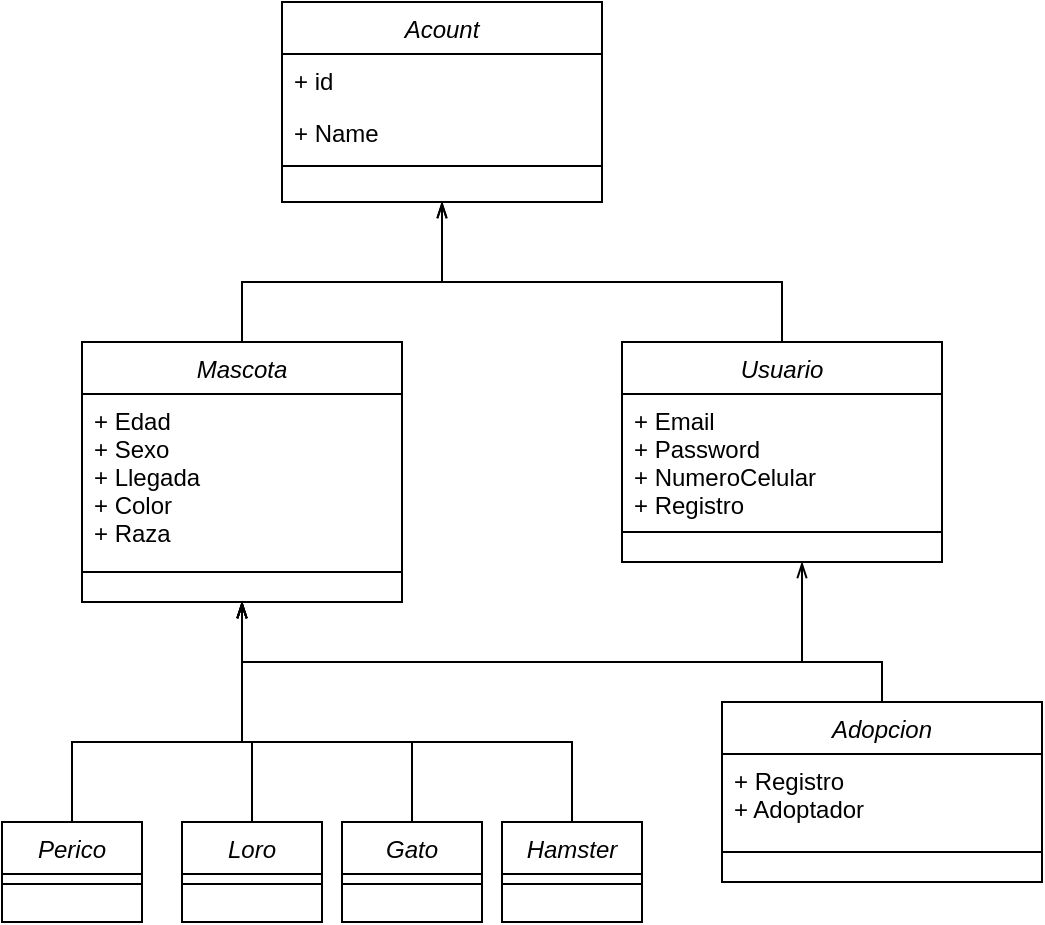 <mxfile version="16.5.3" type="device"><diagram id="C5RBs43oDa-KdzZeNtuy" name="Page-1"><mxGraphModel dx="852" dy="357" grid="1" gridSize="10" guides="1" tooltips="1" connect="1" arrows="1" fold="1" page="1" pageScale="1" pageWidth="827" pageHeight="1169" math="0" shadow="0"><root><mxCell id="WIyWlLk6GJQsqaUBKTNV-0"/><mxCell id="WIyWlLk6GJQsqaUBKTNV-1" parent="WIyWlLk6GJQsqaUBKTNV-0"/><mxCell id="zkfFHV4jXpPFQw0GAbJ--0" value="Acount" style="swimlane;fontStyle=2;align=center;verticalAlign=top;childLayout=stackLayout;horizontal=1;startSize=26;horizontalStack=0;resizeParent=1;resizeLast=0;collapsible=1;marginBottom=0;rounded=0;shadow=0;strokeWidth=1;" parent="WIyWlLk6GJQsqaUBKTNV-1" vertex="1"><mxGeometry x="180" y="70" width="160" height="100" as="geometry"><mxRectangle x="230" y="140" width="160" height="26" as="alternateBounds"/></mxGeometry></mxCell><mxCell id="zkfFHV4jXpPFQw0GAbJ--1" value="+ id" style="text;align=left;verticalAlign=top;spacingLeft=4;spacingRight=4;overflow=hidden;rotatable=0;points=[[0,0.5],[1,0.5]];portConstraint=eastwest;" parent="zkfFHV4jXpPFQw0GAbJ--0" vertex="1"><mxGeometry y="26" width="160" height="26" as="geometry"/></mxCell><mxCell id="zkfFHV4jXpPFQw0GAbJ--2" value="+ Name" style="text;align=left;verticalAlign=top;spacingLeft=4;spacingRight=4;overflow=hidden;rotatable=0;points=[[0,0.5],[1,0.5]];portConstraint=eastwest;rounded=0;shadow=0;html=0;" parent="zkfFHV4jXpPFQw0GAbJ--0" vertex="1"><mxGeometry y="52" width="160" height="26" as="geometry"/></mxCell><mxCell id="zkfFHV4jXpPFQw0GAbJ--4" value="" style="line;html=1;strokeWidth=1;align=left;verticalAlign=middle;spacingTop=-1;spacingLeft=3;spacingRight=3;rotatable=0;labelPosition=right;points=[];portConstraint=eastwest;" parent="zkfFHV4jXpPFQw0GAbJ--0" vertex="1"><mxGeometry y="78" width="160" height="8" as="geometry"/></mxCell><mxCell id="jEHfCiD9AOIDPBLSiPy2-7" style="edgeStyle=orthogonalEdgeStyle;rounded=0;orthogonalLoop=1;jettySize=auto;html=1;entryX=0.5;entryY=1;entryDx=0;entryDy=0;endArrow=openThin;endFill=0;" edge="1" parent="WIyWlLk6GJQsqaUBKTNV-1" source="jEHfCiD9AOIDPBLSiPy2-2" target="zkfFHV4jXpPFQw0GAbJ--0"><mxGeometry relative="1" as="geometry"><Array as="points"><mxPoint x="160" y="210"/><mxPoint x="260" y="210"/></Array></mxGeometry></mxCell><mxCell id="jEHfCiD9AOIDPBLSiPy2-2" value="Mascota" style="swimlane;fontStyle=2;align=center;verticalAlign=top;childLayout=stackLayout;horizontal=1;startSize=26;horizontalStack=0;resizeParent=1;resizeLast=0;collapsible=1;marginBottom=0;rounded=0;shadow=0;strokeWidth=1;" vertex="1" parent="WIyWlLk6GJQsqaUBKTNV-1"><mxGeometry x="80" y="240" width="160" height="130" as="geometry"><mxRectangle x="230" y="140" width="160" height="26" as="alternateBounds"/></mxGeometry></mxCell><mxCell id="jEHfCiD9AOIDPBLSiPy2-4" value="+ Edad&#10;+ Sexo&#10;+ Llegada&#10;+ Color&#10;+ Raza&#10;" style="text;align=left;verticalAlign=top;spacingLeft=4;spacingRight=4;overflow=hidden;rotatable=0;points=[[0,0.5],[1,0.5]];portConstraint=eastwest;rounded=0;shadow=0;html=0;" vertex="1" parent="jEHfCiD9AOIDPBLSiPy2-2"><mxGeometry y="26" width="160" height="84" as="geometry"/></mxCell><mxCell id="jEHfCiD9AOIDPBLSiPy2-5" value="" style="line;html=1;strokeWidth=1;align=left;verticalAlign=middle;spacingTop=-1;spacingLeft=3;spacingRight=3;rotatable=0;labelPosition=right;points=[];portConstraint=eastwest;" vertex="1" parent="jEHfCiD9AOIDPBLSiPy2-2"><mxGeometry y="110" width="160" height="10" as="geometry"/></mxCell><mxCell id="jEHfCiD9AOIDPBLSiPy2-11" style="edgeStyle=orthogonalEdgeStyle;rounded=0;orthogonalLoop=1;jettySize=auto;html=1;endArrow=openThin;endFill=0;" edge="1" parent="WIyWlLk6GJQsqaUBKTNV-1" source="jEHfCiD9AOIDPBLSiPy2-8"><mxGeometry relative="1" as="geometry"><mxPoint x="260.0" y="170" as="targetPoint"/><Array as="points"><mxPoint x="430" y="210"/><mxPoint x="260" y="210"/></Array></mxGeometry></mxCell><mxCell id="jEHfCiD9AOIDPBLSiPy2-8" value="Usuario" style="swimlane;fontStyle=2;align=center;verticalAlign=top;childLayout=stackLayout;horizontal=1;startSize=26;horizontalStack=0;resizeParent=1;resizeLast=0;collapsible=1;marginBottom=0;rounded=0;shadow=0;strokeWidth=1;" vertex="1" parent="WIyWlLk6GJQsqaUBKTNV-1"><mxGeometry x="350" y="240" width="160" height="110" as="geometry"><mxRectangle x="230" y="140" width="160" height="26" as="alternateBounds"/></mxGeometry></mxCell><mxCell id="jEHfCiD9AOIDPBLSiPy2-9" value="+ Email&#10;+ Password&#10;+ NumeroCelular&#10;+ Registro&#10;" style="text;align=left;verticalAlign=top;spacingLeft=4;spacingRight=4;overflow=hidden;rotatable=0;points=[[0,0.5],[1,0.5]];portConstraint=eastwest;rounded=0;shadow=0;html=0;" vertex="1" parent="jEHfCiD9AOIDPBLSiPy2-8"><mxGeometry y="26" width="160" height="64" as="geometry"/></mxCell><mxCell id="jEHfCiD9AOIDPBLSiPy2-10" value="" style="line;html=1;strokeWidth=1;align=left;verticalAlign=middle;spacingTop=-1;spacingLeft=3;spacingRight=3;rotatable=0;labelPosition=right;points=[];portConstraint=eastwest;" vertex="1" parent="jEHfCiD9AOIDPBLSiPy2-8"><mxGeometry y="90" width="160" height="10" as="geometry"/></mxCell><mxCell id="jEHfCiD9AOIDPBLSiPy2-12" value="Adopcion" style="swimlane;fontStyle=2;align=center;verticalAlign=top;childLayout=stackLayout;horizontal=1;startSize=26;horizontalStack=0;resizeParent=1;resizeLast=0;collapsible=1;marginBottom=0;rounded=0;shadow=0;strokeWidth=1;" vertex="1" parent="WIyWlLk6GJQsqaUBKTNV-1"><mxGeometry x="400" y="420" width="160" height="90" as="geometry"><mxRectangle x="230" y="140" width="160" height="26" as="alternateBounds"/></mxGeometry></mxCell><mxCell id="jEHfCiD9AOIDPBLSiPy2-13" value="+ Registro&#10;+ Adoptador&#10;" style="text;align=left;verticalAlign=top;spacingLeft=4;spacingRight=4;overflow=hidden;rotatable=0;points=[[0,0.5],[1,0.5]];portConstraint=eastwest;rounded=0;shadow=0;html=0;" vertex="1" parent="jEHfCiD9AOIDPBLSiPy2-12"><mxGeometry y="26" width="160" height="44" as="geometry"/></mxCell><mxCell id="jEHfCiD9AOIDPBLSiPy2-14" value="" style="line;html=1;strokeWidth=1;align=left;verticalAlign=middle;spacingTop=-1;spacingLeft=3;spacingRight=3;rotatable=0;labelPosition=right;points=[];portConstraint=eastwest;" vertex="1" parent="jEHfCiD9AOIDPBLSiPy2-12"><mxGeometry y="70" width="160" height="10" as="geometry"/></mxCell><mxCell id="jEHfCiD9AOIDPBLSiPy2-15" style="edgeStyle=orthogonalEdgeStyle;rounded=0;orthogonalLoop=1;jettySize=auto;html=1;entryX=0.5;entryY=1;entryDx=0;entryDy=0;endArrow=openThin;endFill=0;exitX=0.5;exitY=0;exitDx=0;exitDy=0;" edge="1" parent="WIyWlLk6GJQsqaUBKTNV-1" source="jEHfCiD9AOIDPBLSiPy2-12" target="jEHfCiD9AOIDPBLSiPy2-2"><mxGeometry relative="1" as="geometry"><mxPoint x="440" y="420" as="sourcePoint"/><Array as="points"><mxPoint x="480" y="400"/><mxPoint x="160" y="400"/></Array></mxGeometry></mxCell><mxCell id="jEHfCiD9AOIDPBLSiPy2-16" style="edgeStyle=orthogonalEdgeStyle;rounded=0;orthogonalLoop=1;jettySize=auto;html=1;endArrow=openThin;endFill=0;exitX=0.5;exitY=0;exitDx=0;exitDy=0;" edge="1" parent="WIyWlLk6GJQsqaUBKTNV-1" source="jEHfCiD9AOIDPBLSiPy2-12"><mxGeometry relative="1" as="geometry"><mxPoint x="440" y="350" as="targetPoint"/><mxPoint x="440" y="420" as="sourcePoint"/><Array as="points"><mxPoint x="480" y="400"/><mxPoint x="440" y="400"/></Array></mxGeometry></mxCell><mxCell id="jEHfCiD9AOIDPBLSiPy2-27" style="edgeStyle=orthogonalEdgeStyle;rounded=0;orthogonalLoop=1;jettySize=auto;html=1;endArrow=openThin;endFill=0;" edge="1" parent="WIyWlLk6GJQsqaUBKTNV-1" source="jEHfCiD9AOIDPBLSiPy2-17"><mxGeometry relative="1" as="geometry"><mxPoint x="160.0" y="370" as="targetPoint"/><Array as="points"><mxPoint x="75" y="440"/><mxPoint x="160" y="440"/></Array></mxGeometry></mxCell><mxCell id="jEHfCiD9AOIDPBLSiPy2-17" value="Perico" style="swimlane;fontStyle=2;align=center;verticalAlign=top;childLayout=stackLayout;horizontal=1;startSize=26;horizontalStack=0;resizeParent=1;resizeLast=0;collapsible=1;marginBottom=0;rounded=0;shadow=0;strokeWidth=1;" vertex="1" parent="WIyWlLk6GJQsqaUBKTNV-1"><mxGeometry x="40" y="480" width="70" height="50" as="geometry"><mxRectangle x="230" y="140" width="160" height="26" as="alternateBounds"/></mxGeometry></mxCell><mxCell id="jEHfCiD9AOIDPBLSiPy2-19" value="" style="line;html=1;strokeWidth=1;align=left;verticalAlign=middle;spacingTop=-1;spacingLeft=3;spacingRight=3;rotatable=0;labelPosition=right;points=[];portConstraint=eastwest;" vertex="1" parent="jEHfCiD9AOIDPBLSiPy2-17"><mxGeometry y="26" width="70" height="10" as="geometry"/></mxCell><mxCell id="jEHfCiD9AOIDPBLSiPy2-28" style="edgeStyle=orthogonalEdgeStyle;rounded=0;orthogonalLoop=1;jettySize=auto;html=1;endArrow=openThin;endFill=0;" edge="1" parent="WIyWlLk6GJQsqaUBKTNV-1" source="jEHfCiD9AOIDPBLSiPy2-21"><mxGeometry relative="1" as="geometry"><mxPoint x="160.0" y="370" as="targetPoint"/><Array as="points"><mxPoint x="165" y="440"/><mxPoint x="160" y="440"/></Array></mxGeometry></mxCell><mxCell id="jEHfCiD9AOIDPBLSiPy2-21" value="Loro" style="swimlane;fontStyle=2;align=center;verticalAlign=top;childLayout=stackLayout;horizontal=1;startSize=26;horizontalStack=0;resizeParent=1;resizeLast=0;collapsible=1;marginBottom=0;rounded=0;shadow=0;strokeWidth=1;" vertex="1" parent="WIyWlLk6GJQsqaUBKTNV-1"><mxGeometry x="130" y="480" width="70" height="50" as="geometry"><mxRectangle x="230" y="140" width="160" height="26" as="alternateBounds"/></mxGeometry></mxCell><mxCell id="jEHfCiD9AOIDPBLSiPy2-22" value="" style="line;html=1;strokeWidth=1;align=left;verticalAlign=middle;spacingTop=-1;spacingLeft=3;spacingRight=3;rotatable=0;labelPosition=right;points=[];portConstraint=eastwest;" vertex="1" parent="jEHfCiD9AOIDPBLSiPy2-21"><mxGeometry y="26" width="70" height="10" as="geometry"/></mxCell><mxCell id="jEHfCiD9AOIDPBLSiPy2-29" style="edgeStyle=orthogonalEdgeStyle;rounded=0;orthogonalLoop=1;jettySize=auto;html=1;endArrow=openThin;endFill=0;" edge="1" parent="WIyWlLk6GJQsqaUBKTNV-1" source="jEHfCiD9AOIDPBLSiPy2-23"><mxGeometry relative="1" as="geometry"><mxPoint x="160.0" y="370" as="targetPoint"/><Array as="points"><mxPoint x="245" y="440"/><mxPoint x="160" y="440"/></Array></mxGeometry></mxCell><mxCell id="jEHfCiD9AOIDPBLSiPy2-23" value="Gato" style="swimlane;fontStyle=2;align=center;verticalAlign=top;childLayout=stackLayout;horizontal=1;startSize=26;horizontalStack=0;resizeParent=1;resizeLast=0;collapsible=1;marginBottom=0;rounded=0;shadow=0;strokeWidth=1;" vertex="1" parent="WIyWlLk6GJQsqaUBKTNV-1"><mxGeometry x="210" y="480" width="70" height="50" as="geometry"><mxRectangle x="230" y="140" width="160" height="26" as="alternateBounds"/></mxGeometry></mxCell><mxCell id="jEHfCiD9AOIDPBLSiPy2-24" value="" style="line;html=1;strokeWidth=1;align=left;verticalAlign=middle;spacingTop=-1;spacingLeft=3;spacingRight=3;rotatable=0;labelPosition=right;points=[];portConstraint=eastwest;" vertex="1" parent="jEHfCiD9AOIDPBLSiPy2-23"><mxGeometry y="26" width="70" height="10" as="geometry"/></mxCell><mxCell id="jEHfCiD9AOIDPBLSiPy2-30" style="edgeStyle=orthogonalEdgeStyle;rounded=0;orthogonalLoop=1;jettySize=auto;html=1;entryX=0.5;entryY=1;entryDx=0;entryDy=0;endArrow=openThin;endFill=0;" edge="1" parent="WIyWlLk6GJQsqaUBKTNV-1" source="jEHfCiD9AOIDPBLSiPy2-25" target="jEHfCiD9AOIDPBLSiPy2-2"><mxGeometry relative="1" as="geometry"><Array as="points"><mxPoint x="325" y="440"/><mxPoint x="160" y="440"/></Array></mxGeometry></mxCell><mxCell id="jEHfCiD9AOIDPBLSiPy2-25" value="Hamster" style="swimlane;fontStyle=2;align=center;verticalAlign=top;childLayout=stackLayout;horizontal=1;startSize=26;horizontalStack=0;resizeParent=1;resizeLast=0;collapsible=1;marginBottom=0;rounded=0;shadow=0;strokeWidth=1;" vertex="1" parent="WIyWlLk6GJQsqaUBKTNV-1"><mxGeometry x="290" y="480" width="70" height="50" as="geometry"><mxRectangle x="230" y="140" width="160" height="26" as="alternateBounds"/></mxGeometry></mxCell><mxCell id="jEHfCiD9AOIDPBLSiPy2-26" value="" style="line;html=1;strokeWidth=1;align=left;verticalAlign=middle;spacingTop=-1;spacingLeft=3;spacingRight=3;rotatable=0;labelPosition=right;points=[];portConstraint=eastwest;" vertex="1" parent="jEHfCiD9AOIDPBLSiPy2-25"><mxGeometry y="26" width="70" height="10" as="geometry"/></mxCell></root></mxGraphModel></diagram></mxfile>